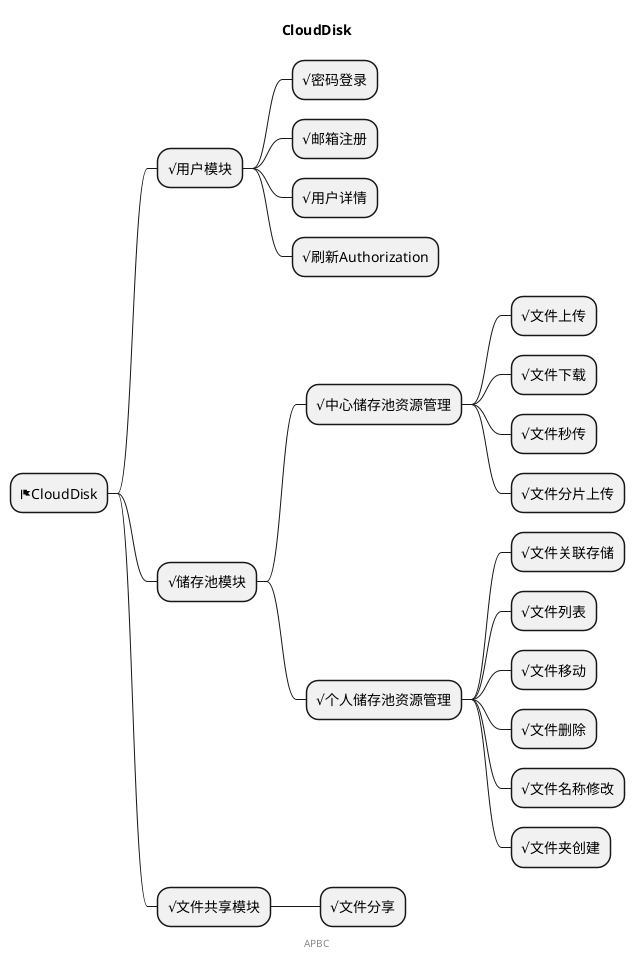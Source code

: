 @startmindmap
'https://plantuml.com/sequence-diagram
title CloudDisk
* <&flag>CloudDisk
** √用户模块
*** √密码登录
*** √邮箱注册
*** √用户详情
*** √刷新Authorization
** √储存池模块
*** √中心储存池资源管理
**** √文件上传
**** √文件下载
**** √文件秒传
**** √文件分片上传
*** √个人储存池资源管理
**** √文件关联存储
**** √文件列表
**** √文件移动
**** √文件删除
**** √文件名称修改
**** √文件夹创建
** √文件共享模块
*** √文件分享

center footer APBC
@endmindmap